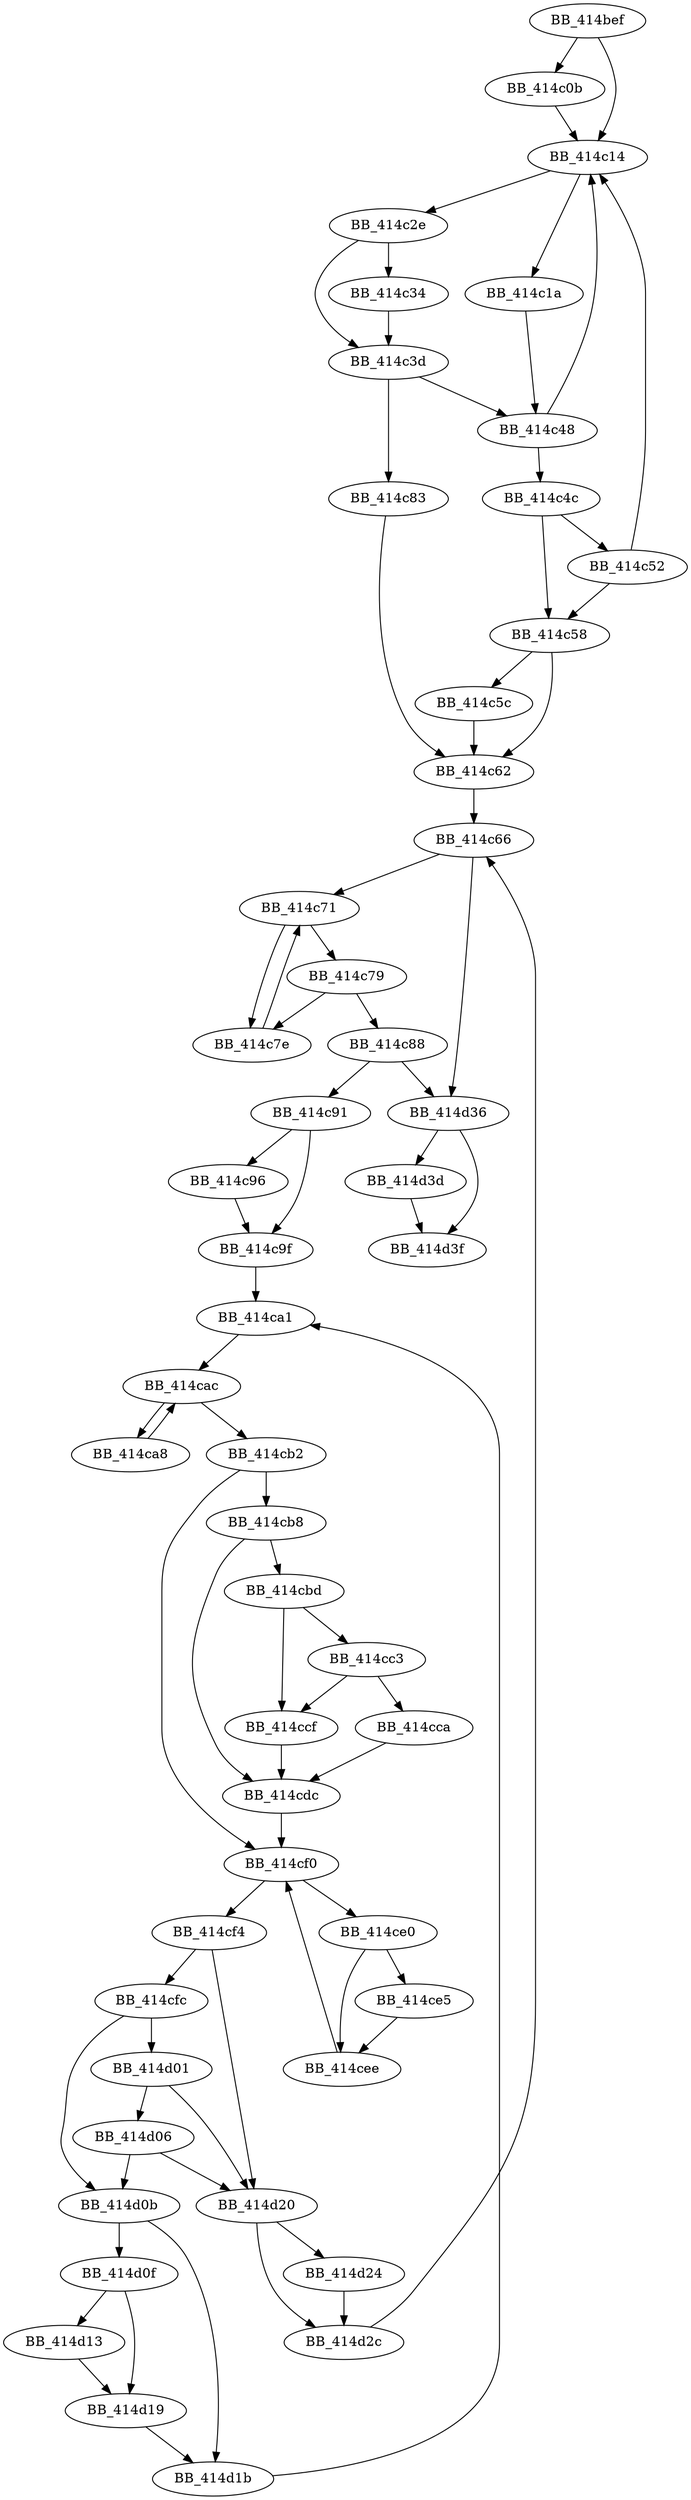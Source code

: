 DiGraph _wparse_cmdline{
BB_414bef->BB_414c0b
BB_414bef->BB_414c14
BB_414c0b->BB_414c14
BB_414c14->BB_414c1a
BB_414c14->BB_414c2e
BB_414c1a->BB_414c48
BB_414c2e->BB_414c34
BB_414c2e->BB_414c3d
BB_414c34->BB_414c3d
BB_414c3d->BB_414c48
BB_414c3d->BB_414c83
BB_414c48->BB_414c14
BB_414c48->BB_414c4c
BB_414c4c->BB_414c52
BB_414c4c->BB_414c58
BB_414c52->BB_414c14
BB_414c52->BB_414c58
BB_414c58->BB_414c5c
BB_414c58->BB_414c62
BB_414c5c->BB_414c62
BB_414c62->BB_414c66
BB_414c66->BB_414c71
BB_414c66->BB_414d36
BB_414c71->BB_414c79
BB_414c71->BB_414c7e
BB_414c79->BB_414c7e
BB_414c79->BB_414c88
BB_414c7e->BB_414c71
BB_414c83->BB_414c62
BB_414c88->BB_414c91
BB_414c88->BB_414d36
BB_414c91->BB_414c96
BB_414c91->BB_414c9f
BB_414c96->BB_414c9f
BB_414c9f->BB_414ca1
BB_414ca1->BB_414cac
BB_414ca8->BB_414cac
BB_414cac->BB_414ca8
BB_414cac->BB_414cb2
BB_414cb2->BB_414cb8
BB_414cb2->BB_414cf0
BB_414cb8->BB_414cbd
BB_414cb8->BB_414cdc
BB_414cbd->BB_414cc3
BB_414cbd->BB_414ccf
BB_414cc3->BB_414cca
BB_414cc3->BB_414ccf
BB_414cca->BB_414cdc
BB_414ccf->BB_414cdc
BB_414cdc->BB_414cf0
BB_414ce0->BB_414ce5
BB_414ce0->BB_414cee
BB_414ce5->BB_414cee
BB_414cee->BB_414cf0
BB_414cf0->BB_414ce0
BB_414cf0->BB_414cf4
BB_414cf4->BB_414cfc
BB_414cf4->BB_414d20
BB_414cfc->BB_414d01
BB_414cfc->BB_414d0b
BB_414d01->BB_414d06
BB_414d01->BB_414d20
BB_414d06->BB_414d0b
BB_414d06->BB_414d20
BB_414d0b->BB_414d0f
BB_414d0b->BB_414d1b
BB_414d0f->BB_414d13
BB_414d0f->BB_414d19
BB_414d13->BB_414d19
BB_414d19->BB_414d1b
BB_414d1b->BB_414ca1
BB_414d20->BB_414d24
BB_414d20->BB_414d2c
BB_414d24->BB_414d2c
BB_414d2c->BB_414c66
BB_414d36->BB_414d3d
BB_414d36->BB_414d3f
BB_414d3d->BB_414d3f
}
